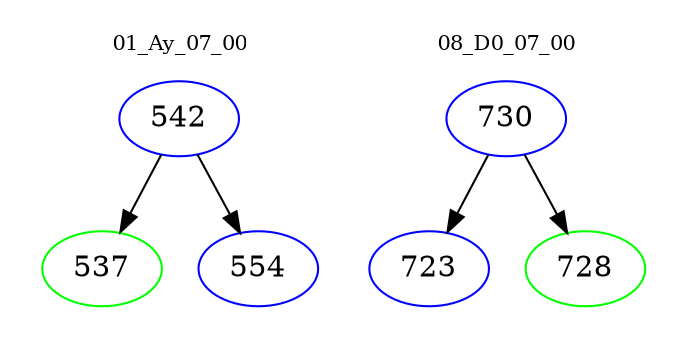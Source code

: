 digraph{
subgraph cluster_0 {
color = white
label = "01_Ay_07_00";
fontsize=10;
T0_542 [label="542", color="blue"]
T0_542 -> T0_537 [color="black"]
T0_537 [label="537", color="green"]
T0_542 -> T0_554 [color="black"]
T0_554 [label="554", color="blue"]
}
subgraph cluster_1 {
color = white
label = "08_D0_07_00";
fontsize=10;
T1_730 [label="730", color="blue"]
T1_730 -> T1_723 [color="black"]
T1_723 [label="723", color="blue"]
T1_730 -> T1_728 [color="black"]
T1_728 [label="728", color="green"]
}
}
